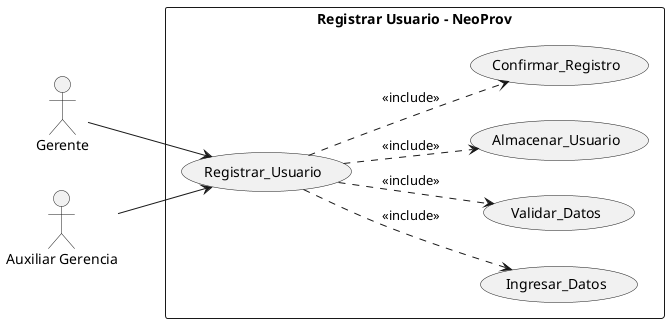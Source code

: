 @startuml diagramaCasoUsoUno
left to right direction
actor "Gerente" as Gerente
actor "Auxiliar Gerencia" as AuxGerencia

rectangle "Registrar Usuario - NeoProv" {
    usecase "Registrar_Usuario" as UC1
    usecase "Ingresar_Datos" as UC2
    usecase "Validar_Datos" as UC3
    usecase "Almacenar_Usuario" as UC4
    usecase "Confirmar_Registro" as UC5
}

Gerente --> UC1
AuxGerencia --> UC1

UC1 ..> UC2 : <<include>>
UC1 ..> UC3 : <<include>>
UC1 ..> UC4 : <<include>>
UC1 ..> UC5 : <<include>>

@enduml
